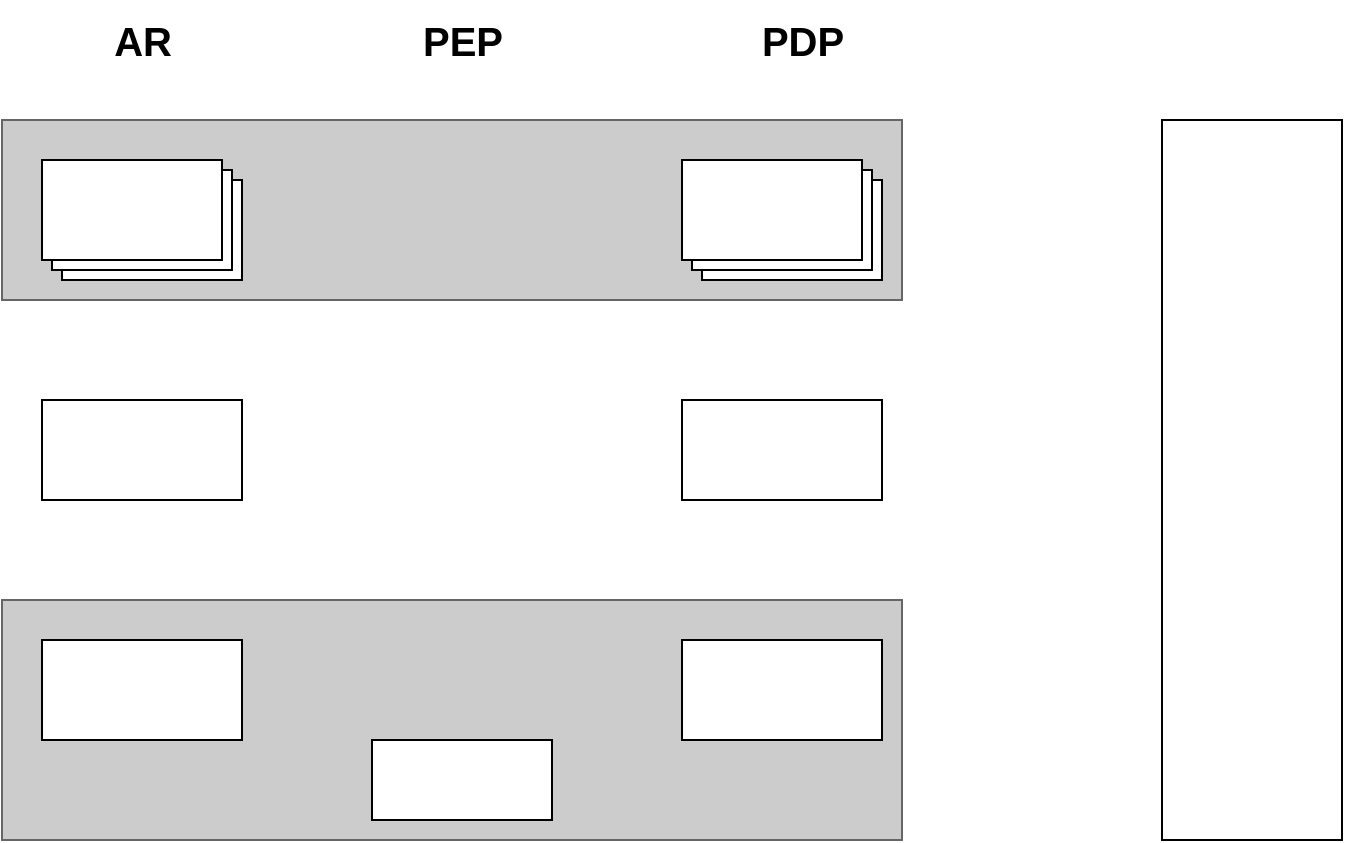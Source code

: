 <mxfile version="22.1.18" type="github">
  <diagram name="第 1 页" id="b1a1K8lGnvg2Fc-WdCFe">
    <mxGraphModel dx="2022" dy="615" grid="1" gridSize="10" guides="1" tooltips="1" connect="1" arrows="1" fold="1" page="1" pageScale="1" pageWidth="827" pageHeight="1169" math="0" shadow="0">
      <root>
        <mxCell id="0" />
        <mxCell id="1" parent="0" />
        <mxCell id="ppDxrrGSv02l8xtLy87P-1" value="" style="rounded=0;whiteSpace=wrap;html=1;fillColor=#CCCCCC;fontColor=#333333;strokeColor=#666666;" vertex="1" parent="1">
          <mxGeometry x="-50" y="150" width="450" height="90" as="geometry" />
        </mxCell>
        <mxCell id="ppDxrrGSv02l8xtLy87P-3" value="" style="rounded=0;whiteSpace=wrap;html=1;fillColor=#CCCCCC;fontColor=#333333;strokeColor=#666666;" vertex="1" parent="1">
          <mxGeometry x="-50" y="390" width="450" height="120" as="geometry" />
        </mxCell>
        <mxCell id="ppDxrrGSv02l8xtLy87P-4" value="&lt;font style=&quot;font-size: 20px;&quot;&gt;&lt;b&gt;AR&lt;/b&gt;&lt;/font&gt;" style="text;html=1;align=center;verticalAlign=middle;resizable=0;points=[];autosize=1;strokeColor=none;fillColor=none;" vertex="1" parent="1">
          <mxGeometry x="-5" y="90" width="50" height="40" as="geometry" />
        </mxCell>
        <mxCell id="ppDxrrGSv02l8xtLy87P-5" value="&lt;font style=&quot;font-size: 20px;&quot;&gt;&lt;b&gt;PDP&lt;/b&gt;&lt;/font&gt;" style="text;html=1;align=center;verticalAlign=middle;resizable=0;points=[];autosize=1;strokeColor=none;fillColor=none;" vertex="1" parent="1">
          <mxGeometry x="320" y="90" width="60" height="40" as="geometry" />
        </mxCell>
        <mxCell id="ppDxrrGSv02l8xtLy87P-6" value="&lt;font style=&quot;font-size: 20px;&quot;&gt;&lt;b&gt;PEP&lt;/b&gt;&lt;/font&gt;" style="text;html=1;align=center;verticalAlign=middle;resizable=0;points=[];autosize=1;strokeColor=none;fillColor=none;" vertex="1" parent="1">
          <mxGeometry x="150" y="90" width="60" height="40" as="geometry" />
        </mxCell>
        <mxCell id="ppDxrrGSv02l8xtLy87P-7" value="" style="verticalLabelPosition=bottom;verticalAlign=top;html=1;shape=mxgraph.basic.layered_rect;dx=10;outlineConnect=0;whiteSpace=wrap;" vertex="1" parent="1">
          <mxGeometry x="290" y="170" width="100" height="60" as="geometry" />
        </mxCell>
        <mxCell id="ppDxrrGSv02l8xtLy87P-8" value="" style="verticalLabelPosition=bottom;verticalAlign=top;html=1;shape=mxgraph.basic.layered_rect;dx=10;outlineConnect=0;whiteSpace=wrap;" vertex="1" parent="1">
          <mxGeometry x="-30" y="170" width="100" height="60" as="geometry" />
        </mxCell>
        <mxCell id="ppDxrrGSv02l8xtLy87P-9" value="" style="rounded=0;whiteSpace=wrap;html=1;" vertex="1" parent="1">
          <mxGeometry x="-30" y="290" width="100" height="50" as="geometry" />
        </mxCell>
        <mxCell id="ppDxrrGSv02l8xtLy87P-10" value="" style="rounded=0;whiteSpace=wrap;html=1;" vertex="1" parent="1">
          <mxGeometry x="290" y="290" width="100" height="50" as="geometry" />
        </mxCell>
        <mxCell id="ppDxrrGSv02l8xtLy87P-12" value="" style="rounded=0;whiteSpace=wrap;html=1;" vertex="1" parent="1">
          <mxGeometry x="-30" y="410" width="100" height="50" as="geometry" />
        </mxCell>
        <mxCell id="ppDxrrGSv02l8xtLy87P-13" value="" style="rounded=0;whiteSpace=wrap;html=1;" vertex="1" parent="1">
          <mxGeometry x="290" y="410" width="100" height="50" as="geometry" />
        </mxCell>
        <mxCell id="ppDxrrGSv02l8xtLy87P-14" value="" style="rounded=0;whiteSpace=wrap;html=1;" vertex="1" parent="1">
          <mxGeometry x="135" y="460" width="90" height="40" as="geometry" />
        </mxCell>
        <mxCell id="ppDxrrGSv02l8xtLy87P-15" value="" style="rounded=0;whiteSpace=wrap;html=1;" vertex="1" parent="1">
          <mxGeometry x="530" y="150" width="90" height="360" as="geometry" />
        </mxCell>
      </root>
    </mxGraphModel>
  </diagram>
</mxfile>
